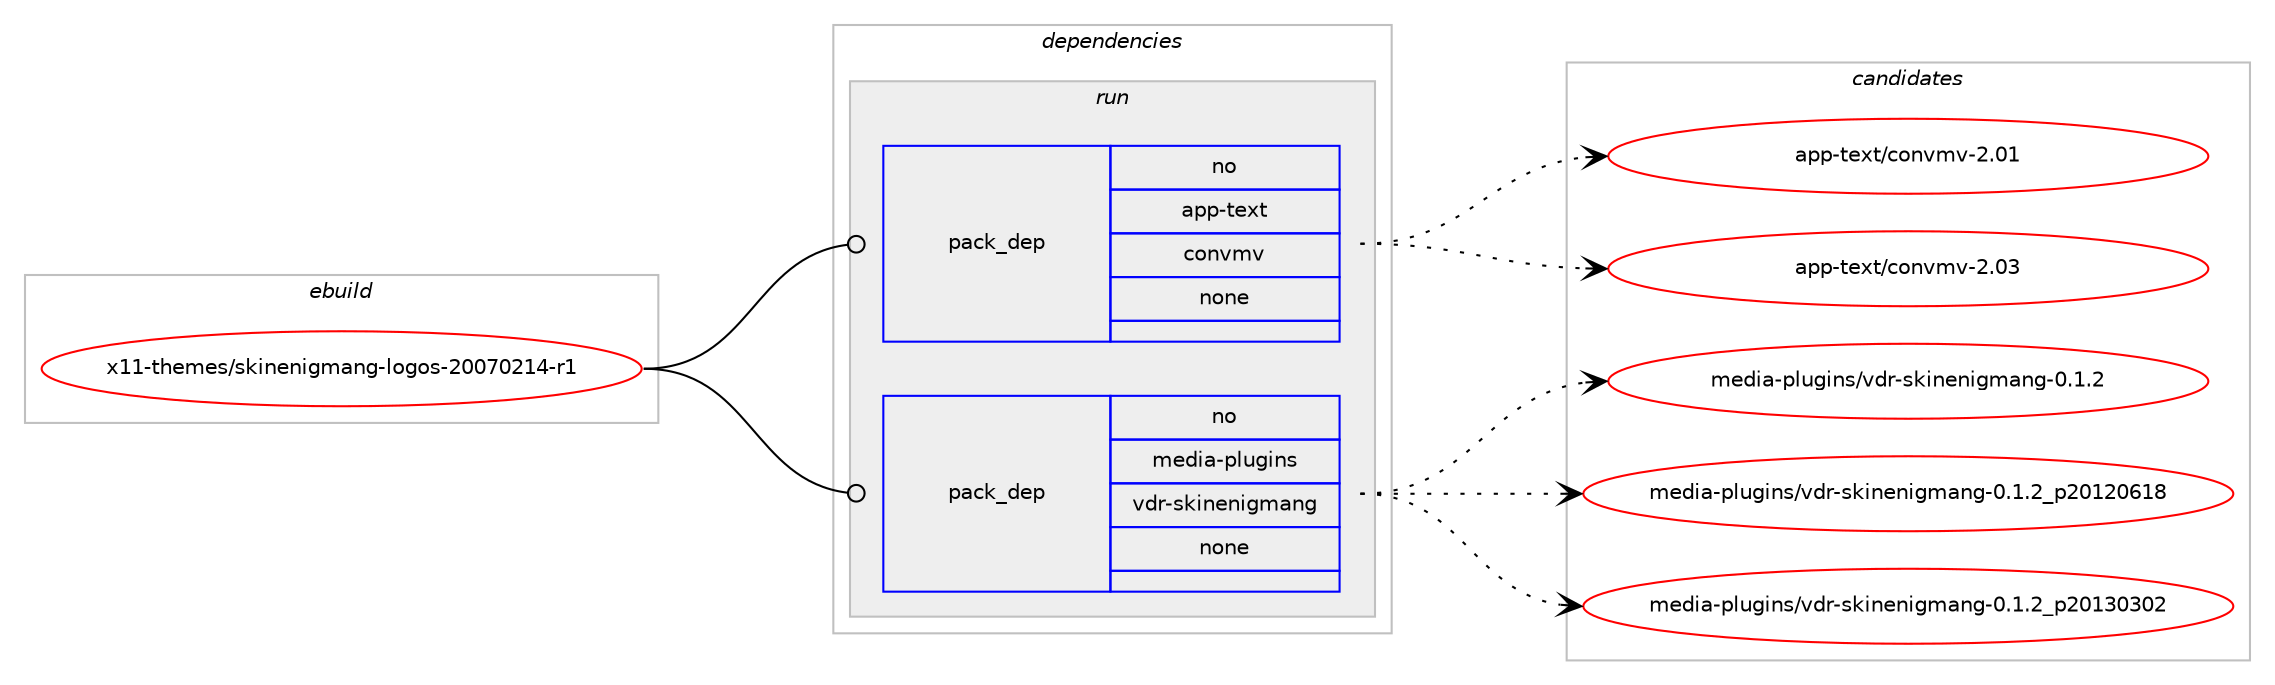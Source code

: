 digraph prolog {

# *************
# Graph options
# *************

newrank=true;
concentrate=true;
compound=true;
graph [rankdir=LR,fontname=Helvetica,fontsize=10,ranksep=1.5];#, ranksep=2.5, nodesep=0.2];
edge  [arrowhead=vee];
node  [fontname=Helvetica,fontsize=10];

# **********
# The ebuild
# **********

subgraph cluster_leftcol {
color=gray;
rank=same;
label=<<i>ebuild</i>>;
id [label="x11-themes/skinenigmang-logos-20070214-r1", color=red, width=4, href="../x11-themes/skinenigmang-logos-20070214-r1.svg"];
}

# ****************
# The dependencies
# ****************

subgraph cluster_midcol {
color=gray;
label=<<i>dependencies</i>>;
subgraph cluster_compile {
fillcolor="#eeeeee";
style=filled;
label=<<i>compile</i>>;
}
subgraph cluster_compileandrun {
fillcolor="#eeeeee";
style=filled;
label=<<i>compile and run</i>>;
}
subgraph cluster_run {
fillcolor="#eeeeee";
style=filled;
label=<<i>run</i>>;
subgraph pack396839 {
dependency530849 [label=<<TABLE BORDER="0" CELLBORDER="1" CELLSPACING="0" CELLPADDING="4" WIDTH="220"><TR><TD ROWSPAN="6" CELLPADDING="30">pack_dep</TD></TR><TR><TD WIDTH="110">no</TD></TR><TR><TD>app-text</TD></TR><TR><TD>convmv</TD></TR><TR><TD>none</TD></TR><TR><TD></TD></TR></TABLE>>, shape=none, color=blue];
}
id:e -> dependency530849:w [weight=20,style="solid",arrowhead="odot"];
subgraph pack396840 {
dependency530850 [label=<<TABLE BORDER="0" CELLBORDER="1" CELLSPACING="0" CELLPADDING="4" WIDTH="220"><TR><TD ROWSPAN="6" CELLPADDING="30">pack_dep</TD></TR><TR><TD WIDTH="110">no</TD></TR><TR><TD>media-plugins</TD></TR><TR><TD>vdr-skinenigmang</TD></TR><TR><TD>none</TD></TR><TR><TD></TD></TR></TABLE>>, shape=none, color=blue];
}
id:e -> dependency530850:w [weight=20,style="solid",arrowhead="odot"];
}
}

# **************
# The candidates
# **************

subgraph cluster_choices {
rank=same;
color=gray;
label=<<i>candidates</i>>;

subgraph choice396839 {
color=black;
nodesep=1;
choice971121124511610112011647991111101181091184550464849 [label="app-text/convmv-2.01", color=red, width=4,href="../app-text/convmv-2.01.svg"];
choice971121124511610112011647991111101181091184550464851 [label="app-text/convmv-2.03", color=red, width=4,href="../app-text/convmv-2.03.svg"];
dependency530849:e -> choice971121124511610112011647991111101181091184550464849:w [style=dotted,weight="100"];
dependency530849:e -> choice971121124511610112011647991111101181091184550464851:w [style=dotted,weight="100"];
}
subgraph choice396840 {
color=black;
nodesep=1;
choice1091011001059745112108117103105110115471181001144511510710511010111010510310997110103454846494650 [label="media-plugins/vdr-skinenigmang-0.1.2", color=red, width=4,href="../media-plugins/vdr-skinenigmang-0.1.2.svg"];
choice1091011001059745112108117103105110115471181001144511510710511010111010510310997110103454846494650951125048495048544956 [label="media-plugins/vdr-skinenigmang-0.1.2_p20120618", color=red, width=4,href="../media-plugins/vdr-skinenigmang-0.1.2_p20120618.svg"];
choice1091011001059745112108117103105110115471181001144511510710511010111010510310997110103454846494650951125048495148514850 [label="media-plugins/vdr-skinenigmang-0.1.2_p20130302", color=red, width=4,href="../media-plugins/vdr-skinenigmang-0.1.2_p20130302.svg"];
dependency530850:e -> choice1091011001059745112108117103105110115471181001144511510710511010111010510310997110103454846494650:w [style=dotted,weight="100"];
dependency530850:e -> choice1091011001059745112108117103105110115471181001144511510710511010111010510310997110103454846494650951125048495048544956:w [style=dotted,weight="100"];
dependency530850:e -> choice1091011001059745112108117103105110115471181001144511510710511010111010510310997110103454846494650951125048495148514850:w [style=dotted,weight="100"];
}
}

}
